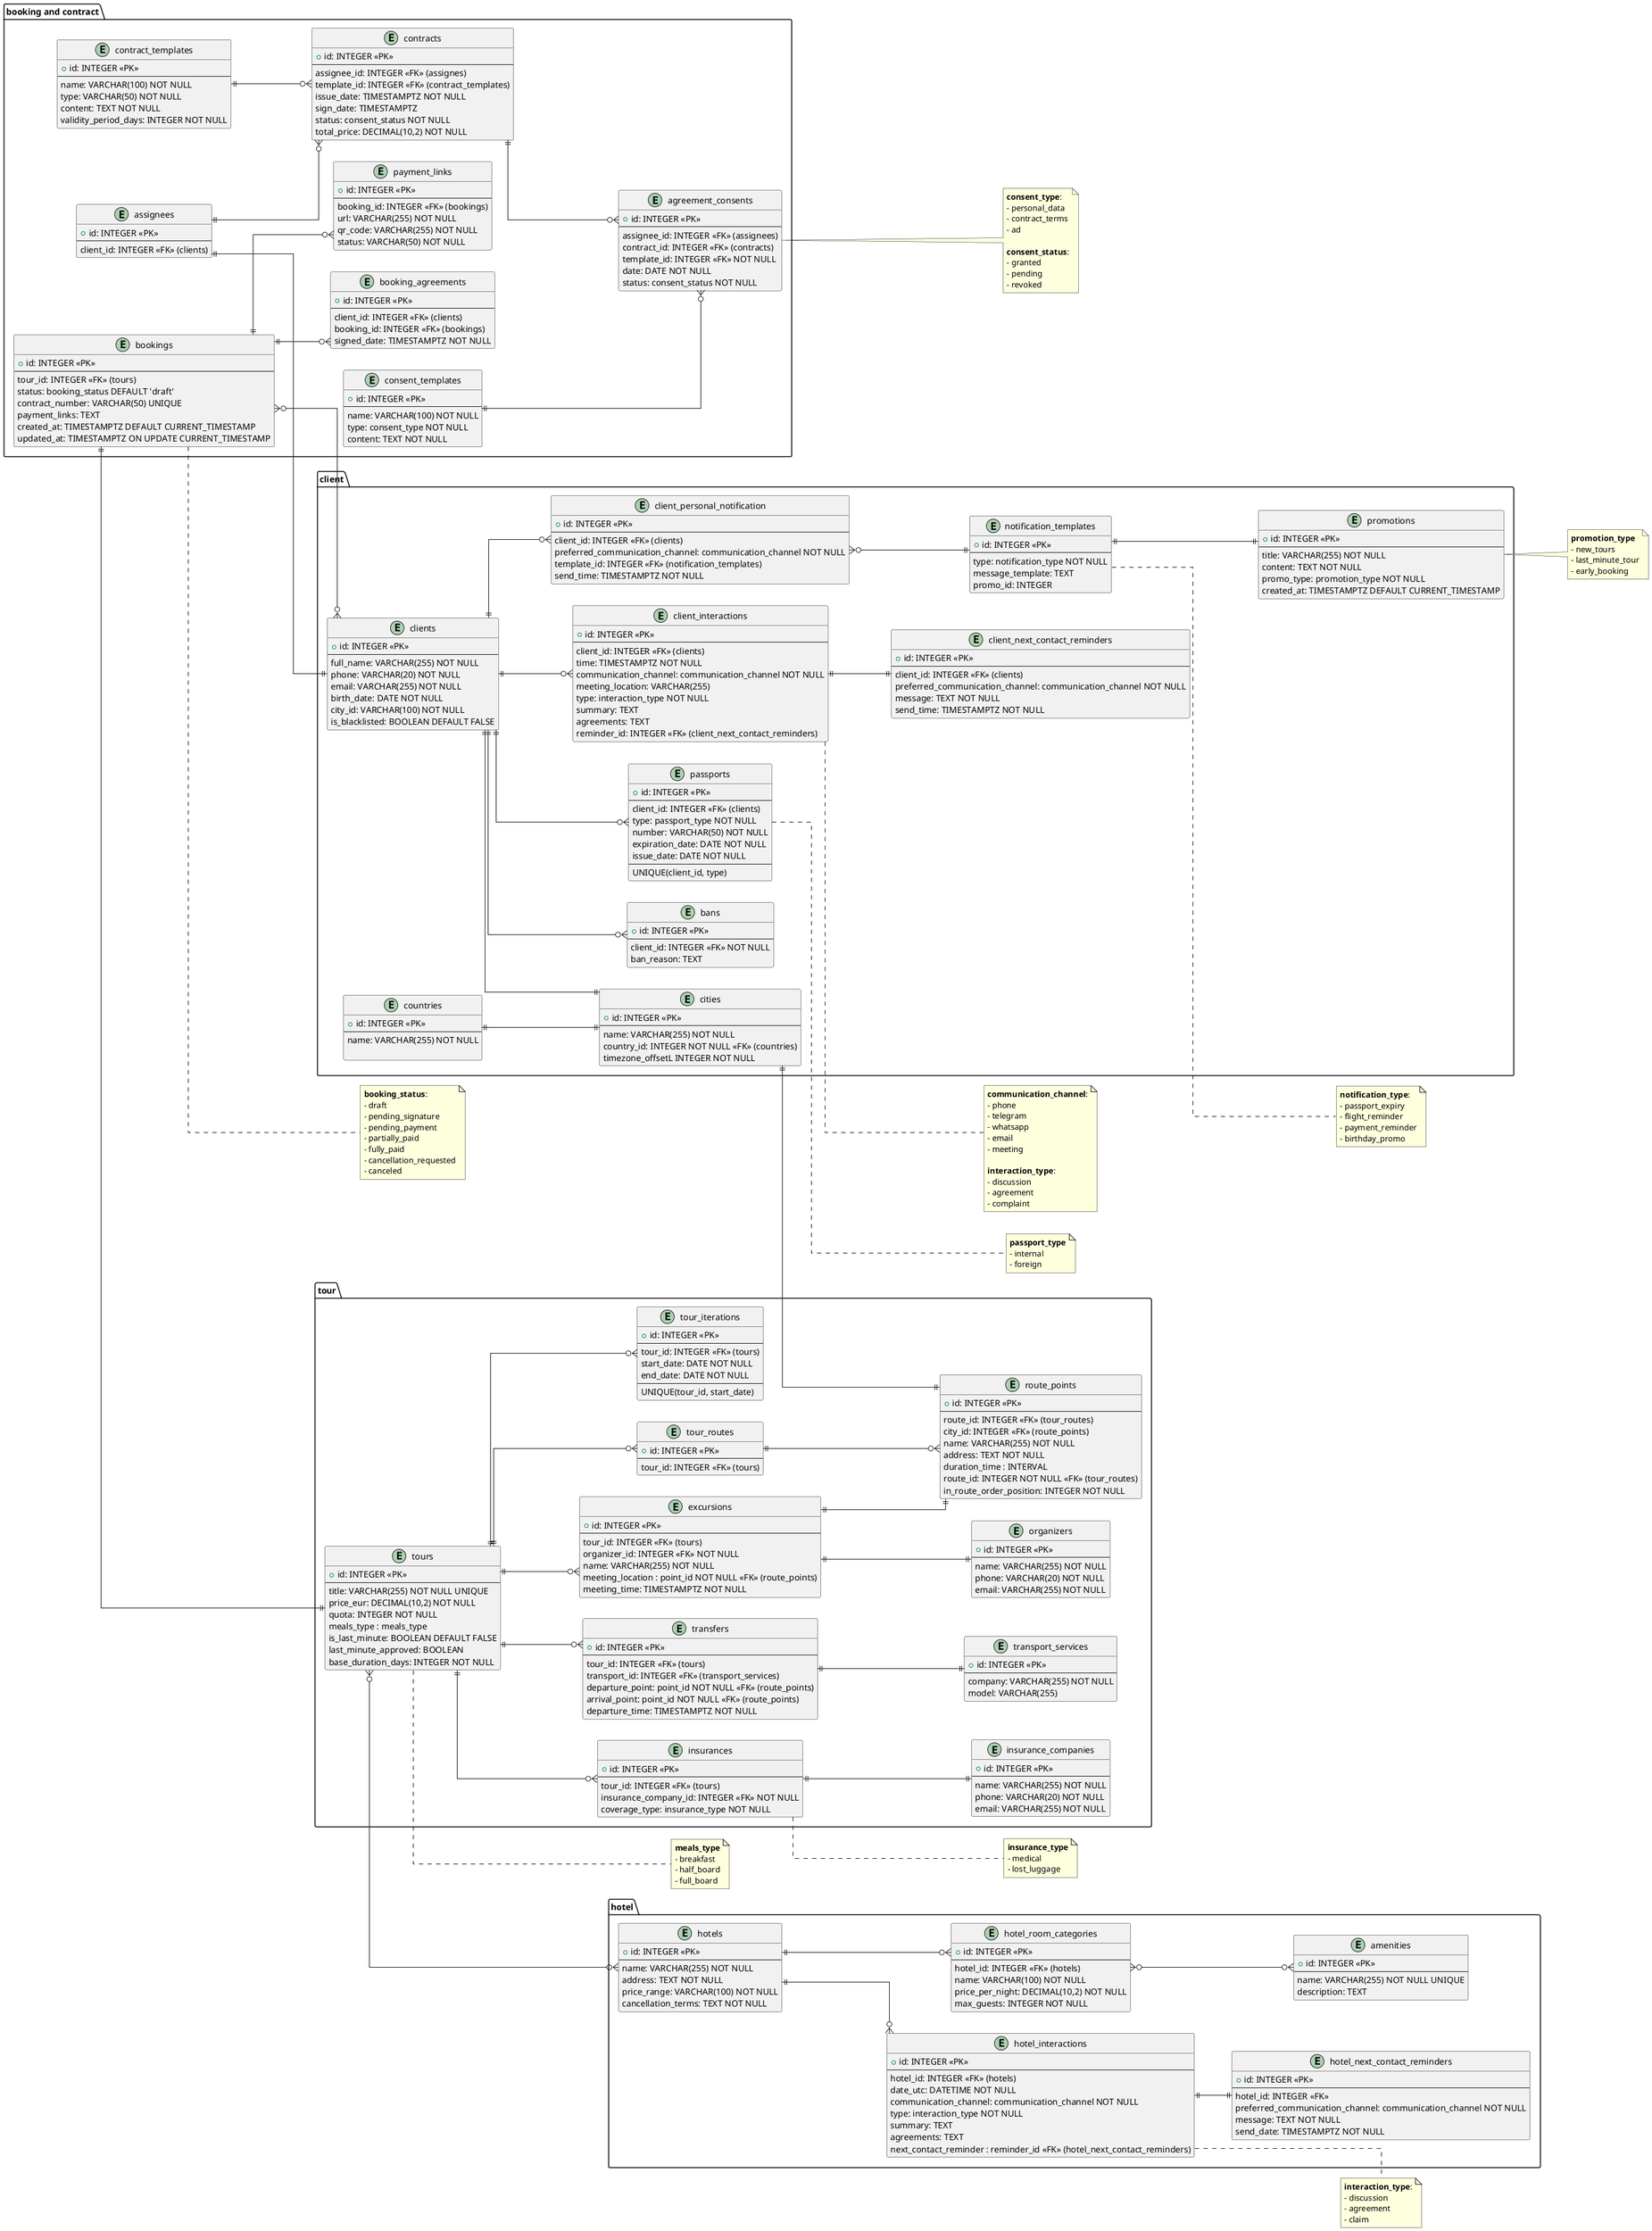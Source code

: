 @startuml trvael
skinparam Linetype ortho
left to right direction

package "client" {
  entity clients{
    + id: INTEGER <<PK>> 
    --
    full_name: VARCHAR(255) NOT NULL
    phone: VARCHAR(20) NOT NULL
    email: VARCHAR(255) NOT NULL
    birth_date: DATE NOT NULL
    city_id: VARCHAR(100) NOT NULL
    is_blacklisted: BOOLEAN DEFAULT FALSE
  }

  entity bans { 
    + id: INTEGER <<PK>>
    --
    client_id: INTEGER <<FK>> NOT NULL
    ban_reason: TEXT 
  }

  entity countries {
    + id: INTEGER <<PK>>
    --
    name: VARCHAR(255) NOT NULL

  }

  entity cities {
    + id: INTEGER <<PK>>
    --
    name: VARCHAR(255) NOT NULL
    country_id: INTEGER NOT NULL <<FK>> (countries)
    timezone_offsetL INTEGER NOT NULL
  }

  entity passports{
    + id: INTEGER <<PK>>
    --
    client_id: INTEGER <<FK>> (clients)
    type: passport_type NOT NULL
    number: VARCHAR(50) NOT NULL
    expiration_date: DATE NOT NULL
    issue_date: DATE NOT NULL
    --
    UNIQUE(client_id, type)
  }

  entity client_interactions {
    + id: INTEGER <<PK>>
    --
    client_id: INTEGER <<FK>> (clients)
    time: TIMESTAMPTZ NOT NULL
    communication_channel: communication_channel NOT NULL
    meeting_location: VARCHAR(255)
    type: interaction_type NOT NULL
    summary: TEXT
    agreements: TEXT
    reminder_id: INTEGER <<FK>> (client_next_contact_reminders)
  }

  entity client_next_contact_reminders {
    + id: INTEGER <<PK>>
    --
    client_id: INTEGER <<FK>> (clients)
    preferred_communication_channel: communication_channel NOT NULL
    message: TEXT NOT NULL
    send_time: TIMESTAMPTZ NOT NULL
  }

  entity client_personal_notification {
    + id: INTEGER <<PK>>
    --
    client_id: INTEGER <<FK>> (clients)
    preferred_communication_channel: communication_channel NOT NULL
    template_id: INTEGER <<FK>> (notification_templates)
    send_time: TIMESTAMPTZ NOT NULL
  }

  entity notification_templates {
    + id: INTEGER <<PK>>
    --
    type: notification_type NOT NULL
    message_template: TEXT
    promo_id: INTEGER 
  }

  entity promotions {
    + id: INTEGER <<PK>>
    --
    title: VARCHAR(255) NOT NULL
    content: TEXT NOT NULL
    promo_type: promotion_type NOT NULL
    created_at: TIMESTAMPTZ DEFAULT CURRENT_TIMESTAMP
  }
}

package "booking and contract" {
  entity bookings{
    + id: INTEGER <<PK>>
    --
    tour_id: INTEGER <<FK>> (tours)
    status: booking_status DEFAULT 'draft'
    contract_number: VARCHAR(50) UNIQUE
    payment_links: TEXT
    created_at: TIMESTAMPTZ DEFAULT CURRENT_TIMESTAMP
    updated_at: TIMESTAMPTZ ON UPDATE CURRENT_TIMESTAMP
  }

  entity booking_agreements {
    + id: INTEGER <<PK>>
    --
    client_id: INTEGER <<FK>> (clients)
    booking_id: INTEGER <<FK>> (bookings)
    signed_date: TIMESTAMPTZ NOT NULL
  }

  entity assignees {
    + id: INTEGER <<PK>>
    --
    client_id: INTEGER <<FK>> (clients)
  }

  entity contract_templates {
    + id: INTEGER <<PK>>
    --
    name: VARCHAR(100) NOT NULL
    type: VARCHAR(50) NOT NULL
    content: TEXT NOT NULL
    validity_period_days: INTEGER NOT NULL
  }

  entity contracts {
    + id: INTEGER <<PK>>
    --
    assignee_id: INTEGER <<FK>> (assignes)
    template_id: INTEGER <<FK>> (contract_templates)
    issue_date: TIMESTAMPTZ NOT NULL
    sign_date: TIMESTAMPTZ
    status: consent_status NOT NULL
    total_price: DECIMAL(10,2) NOT NULL
  }

  entity agreement_consents {
    + id: INTEGER <<PK>>
    --
    assignee_id: INTEGER <<FK>> (assignees)
    contract_id: INTEGER <<FK>> (contracts)
    template_id: INTEGER <<FK>> NOT NULL
    date: DATE NOT NULL
    status: consent_status NOT NULL
  }

  entity consent_templates {
    + id: INTEGER <<PK>>
    --
    name: VARCHAR(100) NOT NULL
    type: consent_type NOT NULL
    content: TEXT NOT NULL
  }

  entity payment_links {
    + id: INTEGER <<PK>>
    --
    booking_id: INTEGER <<FK>> (bookings)
    url: VARCHAR(255) NOT NULL
    qr_code: VARCHAR(255) NOT NULL
    status: VARCHAR(50) NOT NULL
  }
}


package "tour" {
  entity tours{
    + id: INTEGER <<PK>>
    --
    title: VARCHAR(255) NOT NULL UNIQUE
    price_eur: DECIMAL(10,2) NOT NULL
    quota: INTEGER NOT NULL
    meals_type : meals_type
    is_last_minute: BOOLEAN DEFAULT FALSE
    last_minute_approved: BOOLEAN
    base_duration_days: INTEGER NOT NULL
  }

  ' Usually tours run several iterations during the year
  entity tour_iterations { 
    + id: INTEGER <<PK>>
    --
    tour_id: INTEGER <<FK>> (tours)
    start_date: DATE NOT NULL
    end_date: DATE NOT NULL
    --
    UNIQUE(tour_id, start_date)
  }

  entity tour_routes {
    + id: INTEGER <<PK>>
    --
    tour_id: INTEGER <<FK>> (tours)
  }

  entity route_points {
    + id: INTEGER <<PK>>
    --
    route_id: INTEGER <<FK>> (tour_routes)
    city_id: INTEGER <<FK>> (route_points)
    name: VARCHAR(255) NOT NULL
    address: TEXT NOT NULL
    duration_time : INTERVAL
    route_id: INTEGER NOT NULL <<FK>> (tour_routes)
    in_route_order_position: INTEGER NOT NULL
  }

  entity transport_services {
    + id: INTEGER <<PK>>
    --
    company: VARCHAR(255) NOT NULL
    model: VARCHAR(255)
  }

  entity transfers {
    + id: INTEGER <<PK>>
    --
    tour_id: INTEGER <<FK>> (tours)
    transport_id: INTEGER <<FK>> (transport_services)
    departure_point: point_id NOT NULL <<FK>> (route_points)
    arrival_point: point_id NOT NULL <<FK>> (route_points)
    departure_time: TIMESTAMPTZ NOT NULL
  }

  entity organizers {
    + id: INTEGER <<PK>>
    --
    name: VARCHAR(255) NOT NULL
    phone: VARCHAR(20) NOT NULL
    email: VARCHAR(255) NOT NULL
  }

  entity excursions {
    + id: INTEGER <<PK>>
    --
    tour_id: INTEGER <<FK>> (tours)
    organizer_id: INTEGER <<FK>> NOT NULL
    name: VARCHAR(255) NOT NULL
    meeting_location : point_id NOT NULL <<FK>> (route_points)
    meeting_time: TIMESTAMPTZ NOT NULL
  }

  entity insurance_companies {
    + id: INTEGER <<PK>>
    --
    name: VARCHAR(255) NOT NULL
    phone: VARCHAR(20) NOT NULL
    email: VARCHAR(255) NOT NULL
  }

  entity insurances {
    + id: INTEGER <<PK>>
    --
    tour_id: INTEGER <<FK>> (tours)
    insurance_company_id: INTEGER <<FK>> NOT NULL
    coverage_type: insurance_type NOT NULL
  }
}


package "hotel" {
  entity hotel_room_categories {
    + id: INTEGER <<PK>>
    --
    hotel_id: INTEGER <<FK>> (hotels)
    name: VARCHAR(100) NOT NULL
    price_per_night: DECIMAL(10,2) NOT NULL
    max_guests: INTEGER NOT NULL
  }

  entity amenities {
    + id: INTEGER <<PK>>
    --
    name: VARCHAR(255) NOT NULL UNIQUE
    description: TEXT
  }

  entity hotels {
    + id: INTEGER <<PK>>
    --
    name: VARCHAR(255) NOT NULL
    address: TEXT NOT NULL
    price_range: VARCHAR(100) NOT NULL
    cancellation_terms: TEXT NOT NULL
  }

  entity hotel_interactions {
    + id: INTEGER <<PK>>
    --
    hotel_id: INTEGER <<FK>> (hotels)
    date_utc: DATETIME NOT NULL
    communication_channel: communication_channel NOT NULL
    type: interaction_type NOT NULL
    summary: TEXT
    agreements: TEXT
    next_contact_reminder : reminder_id <<FK>> (hotel_next_contact_reminders)
  }

  entity hotel_next_contact_reminders {
    + id: INTEGER <<PK>>
    --
    hotel_id: INTEGER <<FK>>
    preferred_communication_channel: communication_channel NOT NULL
    message: TEXT NOT NULL
    send_date: TIMESTAMPTZ NOT NULL
  }
}

' ENUM Definitions

note right of client_interactions
  **communication_channel**:
  - phone
  - telegram
  - whatsapp
  - email
  - meeting
  
  **interaction_type**:
  - discussion
  - agreement
  - complaint
end note

note right of promotions
  **promotion_type**
  - new_tours
  - last_minute_tour
  - early_booking
end note

note right of bookings
  **booking_status**:
  - draft
  - pending_signature
  - pending_payment
  - partially_paid
  - fully_paid
  - cancellation_requested
  - canceled
end note

note right of agreement_consents
  **consent_type**:
  - personal_data
  - contract_terms
  - ad
  
  **consent_status**:
  - granted
  - pending
  - revoked
end note

note right of hotel_interactions
  **interaction_type**:
  - discussion
  - agreement
  - claim
end note

note right of tours
  **meals_type**
  - breakfast
  - half_board
  - full_board
end note

note right of notification_templates
  **notification_type**:
  - passport_expiry
  - flight_reminder
  - payment_reminder
  - birthday_promo
end note

note right of insurances
  **insurance_type**
  - medical
  - lost_luggage
end note

note right of passports
  **passport_type**
  - internal
  - foreign
end note



' Relationships

clients||--o{ passports
clients||--|| cities
clients||--o{ client_interactions
clients }o--o{ bookings
clients ||--o{ bans
client_interactions ||--|| client_next_contact_reminders
client_personal_notification }o--|| notification_templates
clients||--o{ client_personal_notification
notification_templates ||--|| promotions

countries||--||cities

bookings||--|| tours
route_points||--||cities
tours||--o{ tour_routes
tours||--o{ tour_iterations
tour_routes ||--o{ route_points
tours||--o{ transfers
tours||--o{ excursions
tours||--o{ insurances
tours}o--o{ hotels
excursions ||--|| route_points
excursions ||--|| organizers
transfers ||--|| transport_services
insurances ||--|| insurance_companies

hotels ||--o{ hotel_interactions
hotel_interactions ||--|| hotel_next_contact_reminders
hotels ||--o{ hotel_room_categories
hotel_room_categories }o--o{ amenities

bookings||--o{ booking_agreements
assignees ||--o{ contracts
assignees ||--|| clients
contract_templates ||--o{ contracts
contracts ||--o{ agreement_consents
consent_templates ||--o{ agreement_consents
bookings||--o{ payment_links

@enduml